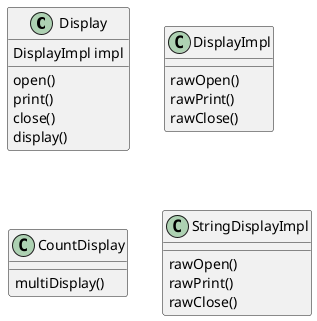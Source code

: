 @startuml
class Display{
DisplayImpl impl
open()
print()
close()
display()
}

class DisplayImpl{
rawOpen()
rawPrint()
rawClose()
}

class CountDisplay{
multiDisplay()
}

class StringDisplayImpl{
rawOpen()
rawPrint()
rawClose()
}

@enduml